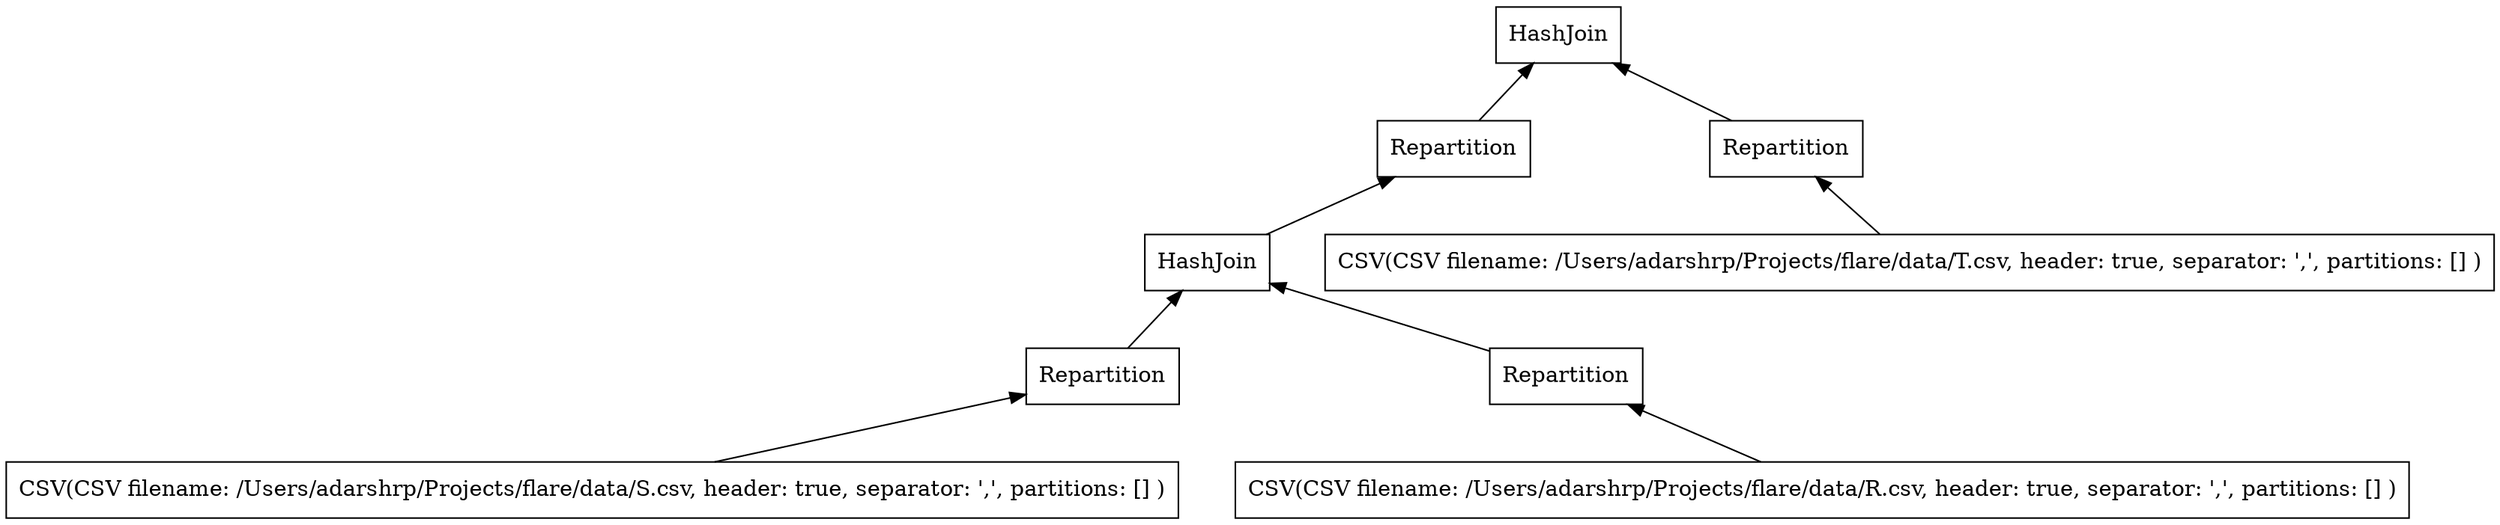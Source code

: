 digraph example1 {
    node [shape=record];
    rankdir=BT;
    nodesep=0.5;
    ordering="in";
    popkeyPOPKey8v1 -> popkeyPOPKey9v1;
    popkeyPOPKey7v1 -> popkeyPOPKey8v1;
    popkeyPOPKey6v1 -> popkeyPOPKey7v1;
    popkeyPOPKey5v1 -> popkeyPOPKey6v1;
    popkeyPOPKey5v1[label="CSV(CSV  filename: /Users/adarshrp/Projects/flare/data/S.csv, header: true, separator: ',', partitions: [] )"];
    popkeyPOPKey6v1[label="Repartition"];
    popkeyPOPKey4v1 -> popkeyPOPKey7v1;
    popkeyPOPKey3v1 -> popkeyPOPKey4v1;
    popkeyPOPKey3v1[label="CSV(CSV  filename: /Users/adarshrp/Projects/flare/data/R.csv, header: true, separator: ',', partitions: [] )"];
    popkeyPOPKey4v1[label="Repartition"];
    popkeyPOPKey7v1[label="HashJoin"];
    popkeyPOPKey8v1[label="Repartition"];
    popkeyPOPKey2v1 -> popkeyPOPKey9v1;
    popkeyPOPKey1v1 -> popkeyPOPKey2v1;
    popkeyPOPKey1v1[label="CSV(CSV  filename: /Users/adarshrp/Projects/flare/data/T.csv, header: true, separator: ',', partitions: [] )"];
    popkeyPOPKey2v1[label="Repartition"];
    popkeyPOPKey9v1[label="HashJoin"];
}

